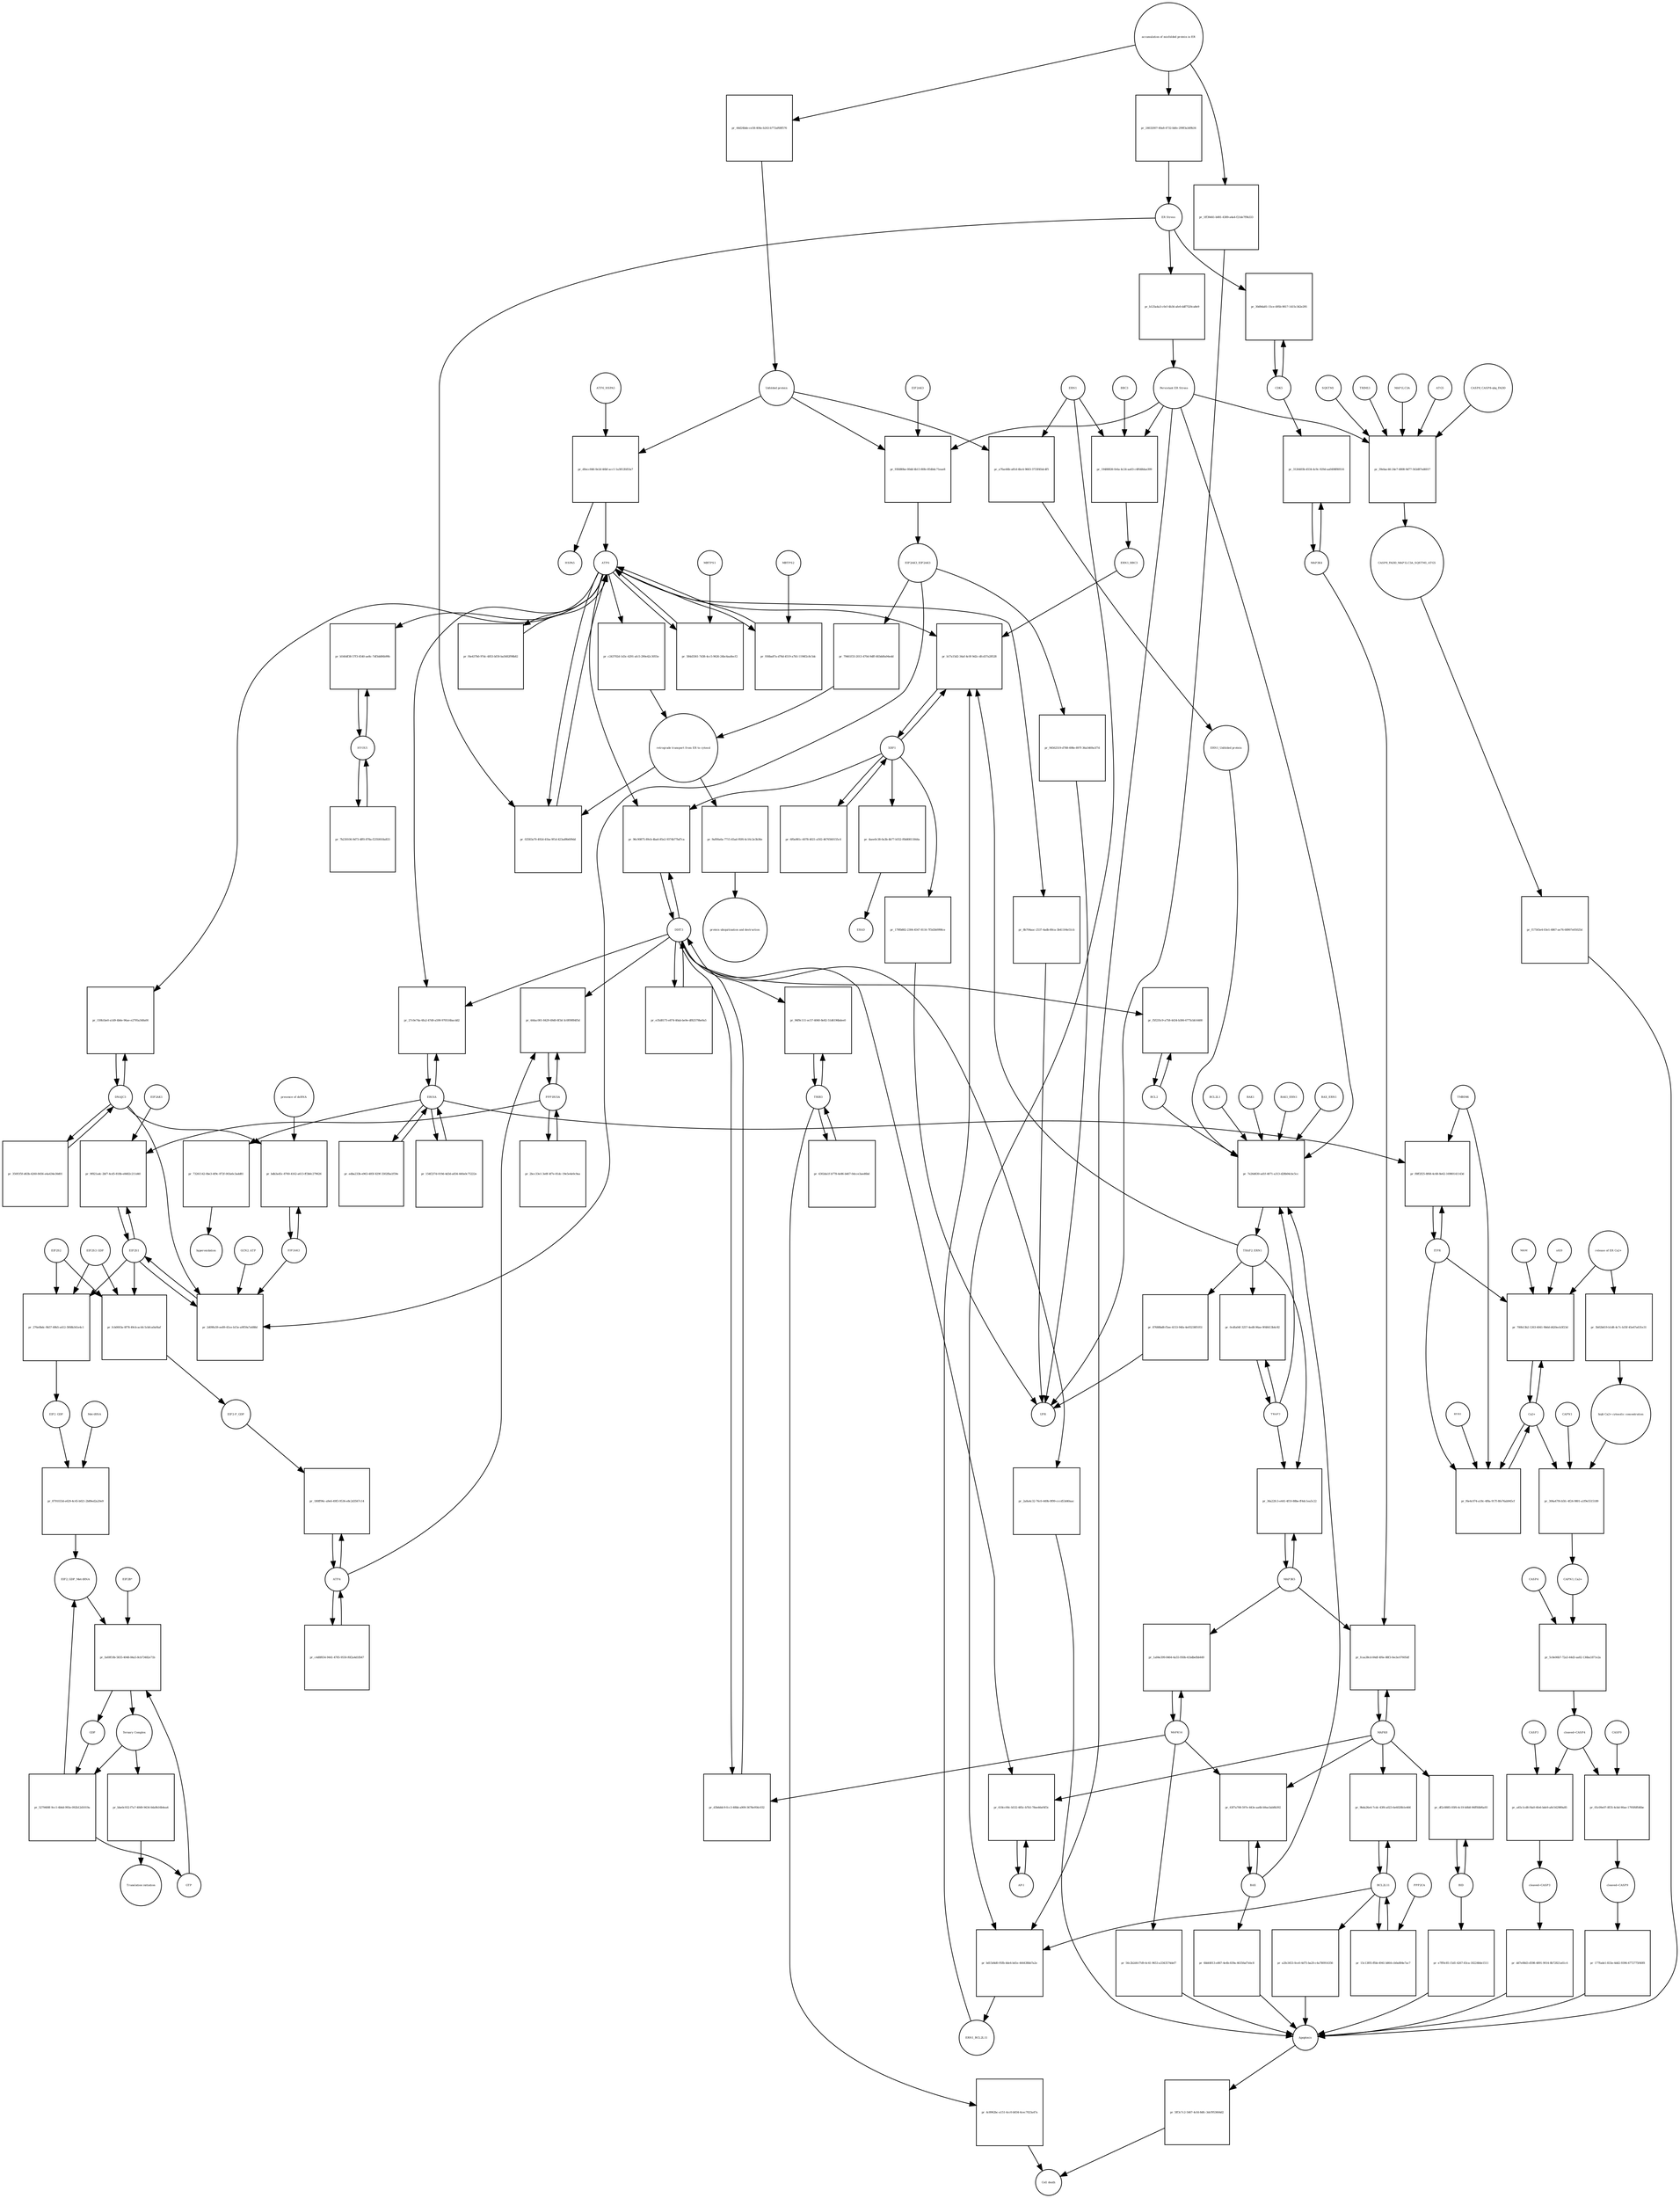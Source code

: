 strict digraph  {
ATF6_HSPA5 [annotation="", bipartite=0, cls=complex, fontsize=4, label=ATF6_HSPA5, shape=circle];
"pr_d0ecc846-0e2d-46bf-acc1-1a3812fd53a7" [annotation="", bipartite=1, cls=process, fontsize=4, label="pr_d0ecc846-0e2d-46bf-acc1-1a3812fd53a7", shape=square];
ATF6 [annotation="urn_miriam_hgnc.symbol_ATF6", bipartite=0, cls=macromolecule, fontsize=4, label=ATF6, shape=circle];
HSPA5 [annotation="urn_miriam_hgnc.symbol_HSPA5", bipartite=0, cls=macromolecule, fontsize=4, label=HSPA5, shape=circle];
"Unfolded protein" [annotation="", bipartite=0, cls=macromolecule, fontsize=4, label="Unfolded protein", shape=circle];
ERN1 [annotation="urn_miriam_hgnc.symbol_ERN1", bipartite=0, cls=macromolecule, fontsize=4, label=ERN1, shape=circle];
"pr_a7fae46b-a81d-4bc4-9663-3733f45dc4f5" [annotation="", bipartite=1, cls=process, fontsize=4, label="pr_a7fae46b-a81d-4bc4-9663-3733f45dc4f5", shape=square];
"ERN1_Unfolded protein" [annotation="", bipartite=0, cls=complex, fontsize=4, label="ERN1_Unfolded protein", shape=circle];
EIF2AK3_EIF2AK3 [annotation="", bipartite=0, cls=complex, fontsize=4, label=EIF2AK3_EIF2AK3, shape=circle];
"pr_79461f33-2013-470d-9dff-683dd0a94edd" [annotation="", bipartite=1, cls=process, fontsize=4, label="pr_79461f33-2013-470d-9dff-683dd0a94edd", shape=square];
"retrograde transport from ER to cytosol" [annotation="", bipartite=0, cls=phenotype, fontsize=4, label="retrograde transport from ER to cytosol", shape=circle];
"pr_c243702d-1d3c-4291-afc5-290e42c3055e" [annotation="", bipartite=1, cls=process, fontsize=4, label="pr_c243702d-1d3c-4291-afc5-290e42c3055e", shape=square];
"pr_9af00a6a-7715-45ad-95f6-4c16c2e3b36e" [annotation="", bipartite=1, cls=process, fontsize=4, label="pr_9af00a6a-7715-45ad-95f6-4c16c2e3b36e", shape=square];
"protein ubiquitination and destruction" [annotation="", bipartite=0, cls=phenotype, fontsize=4, label="protein ubiquitination and destruction", shape=circle];
"pr_7e26d630-ad1f-4071-a313-d28b04cbc5cc" [annotation="", bipartite=1, cls=process, fontsize=4, label="pr_7e26d630-ad1f-4071-a313-d28b04cbc5cc", shape=square];
TRAF2_ERN1 [annotation="", bipartite=0, cls=complex, fontsize=4, label=TRAF2_ERN1, shape=circle];
BAK1_ERN1 [annotation="", bipartite=0, cls=complex, fontsize=4, label=BAK1_ERN1, shape=circle];
BAX_ERN1 [annotation="", bipartite=0, cls=complex, fontsize=4, label=BAX_ERN1, shape=circle];
BCL2 [annotation="urn_miriam_hgnc.symbol_BCL2", bipartite=0, cls="nucleic acid feature", fontsize=4, label=BCL2, shape=circle];
BCL2L1 [annotation="urn_miriam_hgnc.symbol_BCL2L1", bipartite=0, cls=macromolecule, fontsize=4, label=BCL2L1, shape=circle];
"Persistant ER Stress" [annotation="", bipartite=0, cls=phenotype, fontsize=4, label="Persistant ER Stress", shape=circle];
BAX [annotation="urn_miriam_hgnc.symbol_BAX", bipartite=0, cls=macromolecule, fontsize=4, label=BAX, shape=circle];
BAK1 [annotation="urn_miriam_hgnc.symbol_BAK1", bipartite=0, cls=macromolecule, fontsize=4, label=BAK1, shape=circle];
TRAF2 [annotation="urn_miriam_hgnc.symbol_TRAF2", bipartite=0, cls=macromolecule, fontsize=4, label=TRAF2, shape=circle];
XBP1 [annotation="urn_miriam_hgnc.symbol_XBP1", bipartite=0, cls=macromolecule, fontsize=4, label=XBP1, shape=circle];
"pr_b17a15d2-34af-4c0f-9d2c-dfcd37a28528" [annotation="", bipartite=1, cls=process, fontsize=4, label="pr_b17a15d2-34af-4c0f-9d2c-dfcd37a28528", shape=square];
ERN1_BBC3 [annotation="", bipartite=0, cls=complex, fontsize=4, label=ERN1_BBC3, shape=circle];
ERN1_BCL2L11 [annotation="", bipartite=0, cls=complex, fontsize=4, label=ERN1_BCL2L11, shape=circle];
"pr_6f0a981c-6078-4021-a502-4676560155c4" [annotation="", bipartite=1, cls=process, fontsize=4, label="pr_6f0a981c-6078-4021-a502-4676560155c4", shape=square];
"pr_4aee0c38-0a3b-4b77-b552-f0b80811844a" [annotation="", bipartite=1, cls=process, fontsize=4, label="pr_4aee0c38-0a3b-4b77-b552-f0b80811844a", shape=square];
ERAD [annotation="", bipartite=0, cls=phenotype, fontsize=4, label=ERAD, shape=circle];
"pr_179fb882-2304-4547-8116-7f5d3b0998ce" [annotation="", bipartite=1, cls=process, fontsize=4, label="pr_179fb882-2304-4547-8116-7f5d3b0998ce", shape=square];
UPR [annotation="", bipartite=0, cls=phenotype, fontsize=4, label=UPR, shape=circle];
"pr_0cdfa04f-3257-4ed8-96ae-9f48413b4c82" [annotation="", bipartite=1, cls=process, fontsize=4, label="pr_0cdfa04f-3257-4ed8-96ae-9f48413b4c82", shape=square];
MAPK8 [annotation="urn_miriam_hgnc.symbol_MAPK8", bipartite=0, cls=macromolecule, fontsize=4, label=MAPK8, shape=circle];
"pr_fcaa38cd-84df-4f6e-88f3-0ecbc07605df" [annotation="", bipartite=1, cls=process, fontsize=4, label="pr_fcaa38cd-84df-4f6e-88f3-0ecbc07605df", shape=square];
MAP3K4 [annotation="urn_miriam_hgnc.symbol_MAP3K4", bipartite=0, cls=macromolecule, fontsize=4, label=MAP3K4, shape=circle];
MAP3K5 [annotation="urn_miriam_hgnc.symbol_MAP3K5", bipartite=0, cls=macromolecule, fontsize=4, label=MAP3K5, shape=circle];
MAPK14 [annotation="urn_miriam_hgnc.symbol_MAPK14", bipartite=0, cls=macromolecule, fontsize=4, label=MAPK14, shape=circle];
"pr_1a84e399-8464-4a55-950b-41bdbefbb449" [annotation="", bipartite=1, cls=process, fontsize=4, label="pr_1a84e399-8464-4a55-950b-41bdbefbb449", shape=square];
"pr_56c2b2d4-f7d9-4c41-9653-a3343574def7" [annotation="", bipartite=1, cls=process, fontsize=4, label="pr_56c2b2d4-f7d9-4c41-9653-a3343574def7", shape=square];
Apoptosis [annotation="", bipartite=0, cls=phenotype, fontsize=4, label=Apoptosis, shape=circle];
DDIT3 [annotation="urn_miriam_hgnc.symbol_DDIT3", bipartite=0, cls=macromolecule, fontsize=4, label=DDIT3, shape=circle];
"pr_d3b6ddc9-fcc3-48bb-a909-3678e956c032" [annotation="", bipartite=1, cls=process, fontsize=4, label="pr_d3b6ddc9-fcc3-48bb-a909-3678e956c032", shape=square];
"pr_2a8a4c32-76c0-449b-9f99-cccd53d40aac" [annotation="", bipartite=1, cls=process, fontsize=4, label="pr_2a8a4c32-76c0-449b-9f99-cccd53d40aac", shape=square];
"pr_f5f235c9-a758-4434-b306-6775cbfc6400" [annotation="", bipartite=1, cls=process, fontsize=4, label="pr_f5f235c9-a758-4434-b306-6775cbfc6400", shape=square];
"pr_02583a70-492d-41ba-9f1d-423ad9b609dd" [annotation="", bipartite=1, cls=process, fontsize=4, label="pr_02583a70-492d-41ba-9f1d-423ad9b609dd", shape=square];
"ER Stress" [annotation="", bipartite=0, cls=phenotype, fontsize=4, label="ER Stress", shape=circle];
"pr_584d3361-7d38-4cc5-9626-24bc6aa8ecf2" [annotation="", bipartite=1, cls=process, fontsize=4, label="pr_584d3361-7d38-4cc5-9626-24bc6aa8ecf2", shape=square];
MBTPS1 [annotation="urn_miriam_hgnc.symbol_MBTPS1", bipartite=0, cls=macromolecule, fontsize=4, label=MBTPS1, shape=circle];
"pr_936ba87a-d76d-4519-a7b5-1196f2c8c5dc" [annotation="", bipartite=1, cls=process, fontsize=4, label="pr_936ba87a-d76d-4519-a7b5-1196f2c8c5dc", shape=square];
MBTPS2 [annotation="urn_miriam_hgnc.symbol_MBTPS2", bipartite=0, cls=macromolecule, fontsize=4, label=MBTPS2, shape=circle];
"pr_f4e437b0-97dc-4853-bf30-ba5682f98b82" [annotation="", bipartite=1, cls=process, fontsize=4, label="pr_f4e437b0-97dc-4853-bf30-ba5682f98b82", shape=square];
"pr_e35d8175-e874-40ab-be9e-df82579be9a5" [annotation="", bipartite=1, cls=process, fontsize=4, label="pr_e35d8175-e874-40ab-be9e-df82579be9a5", shape=square];
"pr_96c90875-89cb-4ba6-85e2-9374b77bd7ca" [annotation="", bipartite=1, cls=process, fontsize=4, label="pr_96c90875-89cb-4ba6-85e2-9374b77bd7ca", shape=square];
EIF2S1 [annotation="urn_miriam_hgnc.symbol_EIF2S1", bipartite=0, cls=macromolecule, fontsize=4, label=EIF2S1, shape=circle];
"pr_2d09fa59-ee89-45ce-b15e-a9f59a7a688d" [annotation="", bipartite=1, cls=process, fontsize=4, label="pr_2d09fa59-ee89-45ce-b15e-a9f59a7a688d", shape=square];
GCN2_ATP [annotation="", bipartite=0, cls=complex, fontsize=4, label=GCN2_ATP, shape=circle];
EIF2AK2 [annotation="urn_miriam_hgnc.symbol_EIF2AK2", bipartite=0, cls=macromolecule, fontsize=4, label=EIF2AK2, shape=circle];
DNAJC3 [annotation="urn_miriam_hgnc.symbol_DNAJC3", bipartite=0, cls=macromolecule, fontsize=4, label=DNAJC3, shape=circle];
EIF2S2 [annotation="urn_miriam_hgnc.symbol_EIF2S2", bipartite=0, cls=macromolecule, fontsize=4, label=EIF2S2, shape=circle];
"pr_276e0bdc-9b57-49b5-a412-5f68b341e4c1" [annotation="", bipartite=1, cls=process, fontsize=4, label="pr_276e0bdc-9b57-49b5-a412-5f68b341e4c1", shape=square];
EIF2S3_GDP [annotation="", bipartite=0, cls=complex, fontsize=4, label=EIF2S3_GDP, shape=circle];
EIF2_GDP [annotation="", bipartite=0, cls=complex, fontsize=4, label=EIF2_GDP, shape=circle];
"EIF2_GDP_Met-tRNA" [annotation="", bipartite=0, cls=complex, fontsize=4, label="EIF2_GDP_Met-tRNA", shape=circle];
"pr_fa69f10b-5835-4048-84a5-8cb73482e71b" [annotation="", bipartite=1, cls=process, fontsize=4, label="pr_fa69f10b-5835-4048-84a5-8cb73482e71b", shape=square];
"Ternary Complex" [annotation="", bipartite=0, cls=complex, fontsize=4, label="Ternary Complex", shape=circle];
"EIF2B*" [annotation="", bipartite=0, cls=complex, fontsize=4, label="EIF2B*", shape=circle];
GTP [annotation="urn_miriam_obo.chebi_CHEBI%3A57600", bipartite=0, cls="simple chemical", fontsize=4, label=GTP, shape=circle];
GDP [annotation="urn_miriam_obo.chebi_CHEBI%3A65180", bipartite=0, cls="simple chemical", fontsize=4, label=GDP, shape=circle];
"pr_5279408f-9cc1-4b6d-993e-092b12d1019a" [annotation="", bipartite=1, cls=process, fontsize=4, label="pr_5279408f-9cc1-4b6d-993e-092b12d1019a", shape=square];
ATF4 [annotation="urn_miriam_hgnc.symbol_ATF4", bipartite=0, cls=macromolecule, fontsize=4, label=ATF4, shape=circle];
"pr_180ff96c-a9e6-49f3-9536-e8c2d3567c14" [annotation="", bipartite=1, cls=process, fontsize=4, label="pr_180ff96c-a9e6-49f3-9536-e8c2d3567c14", shape=square];
"EIF2-P_GDP" [annotation="", bipartite=0, cls=complex, fontsize=4, label="EIF2-P_GDP", shape=circle];
"pr_c4d8f654-9441-4785-9550-f6f2a4d1fb47" [annotation="", bipartite=1, cls=process, fontsize=4, label="pr_c4d8f654-9441-4785-9550-f6f2a4d1fb47", shape=square];
PPP1R15A [annotation="urn_miriam_hgnc.symbol_PPP1R15A", bipartite=0, cls=macromolecule, fontsize=4, label=PPP1R15A, shape=circle];
"pr_444ac001-8429-49d0-8f3d-3c0f09f84f5d" [annotation="", bipartite=1, cls=process, fontsize=4, label="pr_444ac001-8429-49d0-8f3d-3c0f09f84f5d", shape=square];
"pr_2bcc33e1-3e8f-4f7e-81dc-19e5e4e0c9aa" [annotation="", bipartite=1, cls=process, fontsize=4, label="pr_2bcc33e1-3e8f-4f7e-81dc-19e5e4e0c9aa", shape=square];
"pr_bbe0c932-f7a7-4849-9434-0da9b16b4ea4" [annotation="", bipartite=1, cls=process, fontsize=4, label="pr_bbe0c932-f7a7-4849-9434-0da9b16b4ea4", shape=square];
"Translation initiation" [annotation="", bipartite=0, cls=phenotype, fontsize=4, label="Translation initiation", shape=circle];
"pr_36a22fc3-e441-4f10-88be-ff4dc1ea5c22" [annotation="", bipartite=1, cls=process, fontsize=4, label="pr_36a22fc3-e441-4f10-88be-ff4dc1ea5c22", shape=square];
ERO1A [annotation="urn_miriam_hgnc.symbol_ERO1A", bipartite=0, cls=macromolecule, fontsize=4, label=ERO1A, shape=circle];
"pr_27c0e74a-6fa2-47d0-a590-970516bacdd2" [annotation="", bipartite=1, cls=process, fontsize=4, label="pr_27c0e74a-6fa2-47d0-a590-970516bacdd2", shape=square];
"pr_154f237d-019d-4d3d-a834-440a0c75222e" [annotation="", bipartite=1, cls=process, fontsize=4, label="pr_154f237d-019d-4d3d-a834-440a0c75222e", shape=square];
"pr_9f821adc-2bf7-4cd5-818b-e8482c211d40" [annotation="", bipartite=1, cls=process, fontsize=4, label="pr_9f821adc-2bf7-4cd5-818b-e8482c211d40", shape=square];
EIF2AK1 [annotation="urn_miriam_hgnc.symbol_EIF2AK1", bipartite=0, cls=macromolecule, fontsize=4, label=EIF2AK1, shape=circle];
"pr_63f7a708-597e-443e-aa6b-b9ae3ab8b392" [annotation="", bipartite=1, cls=process, fontsize=4, label="pr_63f7a708-597e-443e-aa6b-b9ae3ab8b392", shape=square];
"pr_6bbfd013-e867-4e4b-839a-46356af7ebc8" [annotation="", bipartite=1, cls=process, fontsize=4, label="pr_6bbfd013-e867-4e4b-839a-46356af7ebc8", shape=square];
"Ca2+" [annotation="urn_miriam_obo.chebi_CHEBI%3A29108", bipartite=0, cls="simple chemical", fontsize=4, label="Ca2+", shape=circle];
"pr_700b13b2-1263-4041-9b6d-d420ecb3f23d" [annotation="", bipartite=1, cls=process, fontsize=4, label="pr_700b13b2-1263-4041-9b6d-d420ecb3f23d", shape=square];
"release of ER Ca2+" [annotation="", bipartite=0, cls=phenotype, fontsize=4, label="release of ER Ca2+", shape=circle];
ITPR [annotation="urn_miriam_hgnc.symbol_ITPR1|urn_miriam_hgnc.symbol_ITPR2|urn_miriam_hgnc.symbol_ITPR3", bipartite=0, cls=macromolecule, fontsize=4, label=ITPR, shape=circle];
MAM [annotation="", bipartite=0, cls=phenotype, fontsize=4, label=MAM, shape=circle];
s619 [annotation="", bipartite=0, cls=complex, fontsize=4, label=s619, shape=circle];
"pr_3126403b-4534-4c9c-929d-aa0498f80516" [annotation="", bipartite=1, cls=process, fontsize=4, label="pr_3126403b-4534-4c9c-929d-aa0498f80516", shape=square];
CDK5 [annotation="urn_miriam_hgnc.symbol_CDK5", bipartite=0, cls=macromolecule, fontsize=4, label=CDK5, shape=circle];
"pr_30d9da81-15ce-495b-9817-1415c342e295" [annotation="", bipartite=1, cls="uncertain process", fontsize=4, label="pr_30d9da81-15ce-495b-9817-1415c342e295", shape=square];
"pr_5ff3c7c2-5467-4cfd-8dfc-3dcf953664d2" [annotation="", bipartite=1, cls=process, fontsize=4, label="pr_5ff3c7c2-5467-4cfd-8dfc-3dcf953664d2", shape=square];
"Cell death" [annotation="", bipartite=0, cls=phenotype, fontsize=4, label="Cell death", shape=circle];
"pr_f6e4c074-a18c-4f8a-917f-8fe76ab945cf" [annotation="", bipartite=1, cls=process, fontsize=4, label="pr_f6e4c074-a18c-4f8a-917f-8fe76ab945cf", shape=square];
TMBIM6 [annotation="urn_miriam_hgnc.symbol_TMBIM6", bipartite=0, cls=macromolecule, fontsize=4, label=TMBIM6, shape=circle];
RYR1 [annotation="urn_miriam_hgnc.symbol_RYR1", bipartite=0, cls=macromolecule, fontsize=4, label=RYR1, shape=circle];
EIF2AK3 [annotation="urn_miriam_hgnc.symbol_EIF2AK3", bipartite=0, cls=macromolecule, fontsize=4, label=EIF2AK3, shape=circle];
"pr_93fd80be-00dd-4b13-80fe-854b4c71eae8" [annotation="", bipartite=1, cls=process, fontsize=4, label="pr_93fd80be-00dd-4b13-80fe-854b4c71eae8", shape=square];
"pr_73261142-0be3-4f9c-872f-003a6c3add81" [annotation="", bipartite=1, cls=process, fontsize=4, label="pr_73261142-0be3-4f9c-872f-003a6c3add81", shape=square];
hyperoxidation [annotation="", bipartite=0, cls=phenotype, fontsize=4, label=hyperoxidation, shape=circle];
"pr_edba233b-e963-485f-829f-3302fba1f59e" [annotation="", bipartite=1, cls=process, fontsize=4, label="pr_edba233b-e963-485f-829f-3302fba1f59e", shape=square];
"pr_b125a4a3-c0cf-4b34-afe0-ddf7520ca8e9" [annotation="", bipartite=1, cls=process, fontsize=4, label="pr_b125a4a3-c0cf-4b34-afe0-ddf7520ca8e9", shape=square];
"CASP8_CASP8-ubq_FADD" [annotation="", bipartite=0, cls=complex, fontsize=4, label="CASP8_CASP8-ubq_FADD", shape=circle];
"pr_39ebac46-24e7-4808-9d77-562d87ed6017" [annotation="", bipartite=1, cls=process, fontsize=4, label="pr_39ebac46-24e7-4808-9d77-562d87ed6017", shape=square];
"SQSTM1 " [annotation="urn_miriam_hgnc.symbol_SQSTM1", bipartite=0, cls=macromolecule, fontsize=4, label="SQSTM1 ", shape=circle];
CASP8_FADD_MAP1LC3A_SQSTM1_ATG5 [annotation="", bipartite=0, cls=complex, fontsize=4, label=CASP8_FADD_MAP1LC3A_SQSTM1_ATG5, shape=circle];
TRIM13 [annotation="urn_miriam_hgnc.symbol_TRIM13", bipartite=0, cls=macromolecule, fontsize=4, label=TRIM13, shape=circle];
MAP1LC3A [annotation="urn_miriam_hgnc.symbol_MAP1LC3A", bipartite=0, cls=macromolecule, fontsize=4, label=MAP1LC3A, shape=circle];
ATG5 [annotation="urn_miriam_hgnc.symbol_ATG5", bipartite=0, cls=macromolecule, fontsize=4, label=ATG5, shape=circle];
"pr_f17565e4-03e1-4867-ae76-68907e05025d" [annotation="", bipartite=1, cls=process, fontsize=4, label="pr_f17565e4-03e1-4867-ae76-68907e05025d", shape=square];
"AP-1" [annotation="urn_miriam_hgnc.symbol_FOS|urn_miriam_hgnc.symbol_FOSB|urn_miriam_hgnc.symbol_FOSL1|urn_miriam_hgnc.symbol_FOSL2|urn_miriam_hgnc.symbol_JUN|urn_miriam_hgnc.symbol_JUNB|urn_miriam_hgnc.symbol_JUND", bipartite=0, cls=macromolecule, fontsize=4, label="AP-1", shape=circle];
"pr_618cc00c-b532-485c-b7b5-78ee46ef4f3c" [annotation="", bipartite=1, cls=process, fontsize=4, label="pr_618cc00c-b532-485c-b7b5-78ee46ef4f3c", shape=square];
"pr_bdb3a45c-8760-4162-a613-ff3b0c279626" [annotation="", bipartite=1, cls=process, fontsize=4, label="pr_bdb3a45c-8760-4162-a613-ff3b0c279626", shape=square];
"presence of dsRNA" [annotation="", bipartite=0, cls=phenotype, fontsize=4, label="presence of dsRNA", shape=circle];
"Met-tRNA" [annotation="urn_miriam_hgnc_HGNC%3A34779", bipartite=0, cls="nucleic acid feature", fontsize=4, label="Met-tRNA", shape=circle];
"pr_8791033d-e629-4c45-b021-2b89ed2a20e9" [annotation="", bipartite=1, cls=process, fontsize=4, label="pr_8791033d-e629-4c45-b021-2b89ed2a20e9", shape=square];
"pr_fcb0003a-0f78-49cb-ac44-5cbfca0af4af" [annotation="", bipartite=1, cls=process, fontsize=4, label="pr_fcb0003a-0f78-49cb-ac44-5cbfca0af4af", shape=square];
"accumulation of misfolded protein in ER" [annotation="", bipartite=0, cls=phenotype, fontsize=4, label="accumulation of misfolded protein in ER", shape=circle];
"pr_44d24bde-ce58-404e-b243-b772af68f576" [annotation="", bipartite=1, cls=process, fontsize=4, label="pr_44d24bde-ce58-404e-b243-b772af68f576", shape=square];
"pr_24632007-40a8-4732-bbfe-299f3a3d9b34" [annotation="", bipartite=1, cls=process, fontsize=4, label="pr_24632007-40a8-4732-bbfe-299f3a3d9b34", shape=square];
"pr_1ff39d41-b081-4389-a4a4-f21de7f9b333" [annotation="", bipartite=1, cls=process, fontsize=4, label="pr_1ff39d41-b081-4389-a4a4-f21de7f9b333", shape=square];
"pr_94562519-d788-498e-897f-36a5469a1f7d" [annotation="", bipartite=1, cls=process, fontsize=4, label="pr_94562519-d788-498e-897f-36a5469a1f7d", shape=square];
"pr_87688bd8-f5ee-4153-94fa-4e05238f1051" [annotation="", bipartite=1, cls=process, fontsize=4, label="pr_87688bd8-f5ee-4153-94fa-4e05238f1051", shape=square];
"pr_8b704aac-2537-4adb-80ca-3b41104e51cb" [annotation="", bipartite=1, cls=process, fontsize=4, label="pr_8b704aac-2537-4adb-80ca-3b41104e51cb", shape=square];
BCL2L11 [annotation="urn_miriam_hgnc.symbol_BCL2L11", bipartite=0, cls=macromolecule, fontsize=4, label=BCL2L11, shape=circle];
"pr_9bda26e4-7cdc-43f6-a023-6e6028b1e466" [annotation="", bipartite=1, cls=process, fontsize=4, label="pr_9bda26e4-7cdc-43f6-a023-6e6028b1e466", shape=square];
BID [annotation="urn_miriam_hgnc.symbol_BID", bipartite=0, cls=macromolecule, fontsize=4, label=BID, shape=circle];
"pr_df2c8885-05f6-4c19-b0b8-96fffdbf6a93" [annotation="", bipartite=1, cls=process, fontsize=4, label="pr_df2c8885-05f6-4c19-b0b8-96fffdbf6a93", shape=square];
"pr_a2fe3453-0ce0-4d75-ba20-c4a780914356" [annotation="", bipartite=1, cls=process, fontsize=4, label="pr_a2fe3453-0ce0-4d75-ba20-c4a780914356", shape=square];
"pr_e7ff0c85-15d1-4267-83ca-182248de1511" [annotation="", bipartite=1, cls=process, fontsize=4, label="pr_e7ff0c85-15d1-4267-83ca-182248de1511", shape=square];
"pr_bd15d4d0-95fb-4de4-bd1e-444438bb7a2e" [annotation="", bipartite=1, cls=process, fontsize=4, label="pr_bd15d4d0-95fb-4de4-bd1e-444438bb7a2e", shape=square];
"pr_19488826-fe6a-4c24-aa63-c4f648dae399" [annotation="", bipartite=1, cls=process, fontsize=4, label="pr_19488826-fe6a-4c24-aa63-c4f648dae399", shape=square];
BBC3 [annotation="urn_miriam_hgnc.symbol_BBC3", bipartite=0, cls=macromolecule, fontsize=4, label=BBC3, shape=circle];
"pr_15c13f05-ffbb-4941-b864-cb0a884e7ac7" [annotation="", bipartite=1, cls=process, fontsize=4, label="pr_15c13f05-ffbb-4941-b864-cb0a884e7ac7", shape=square];
PPP2CA [annotation="urn_miriam_hgnc.symbol_PPP2CA", bipartite=0, cls=macromolecule, fontsize=4, label=PPP2CA, shape=circle];
TRIB3 [annotation="urn_miriam_hgnc.symbol_TRIB3", bipartite=0, cls=macromolecule, fontsize=4, label=TRIB3, shape=circle];
"pr_96f9c111-ec57-4060-8e82-51d6196bdee0" [annotation="", bipartite=1, cls=process, fontsize=4, label="pr_96f9c111-ec57-4060-8e82-51d6196bdee0", shape=square];
"pr_4302da1f-b778-4e86-b467-0dcce3aed6bd" [annotation="", bipartite=1, cls=process, fontsize=4, label="pr_4302da1f-b778-4e86-b467-0dcce3aed6bd", shape=square];
"pr_4c8962bc-a151-4cc0-b834-4cec7023a47a" [annotation="", bipartite=1, cls=process, fontsize=4, label="pr_4c8962bc-a151-4cc0-b834-4cec7023a47a", shape=square];
"pr_5b02b619-b1d8-4c7c-b35f-45e67a631e31" [annotation="", bipartite=1, cls=process, fontsize=4, label="pr_5b02b619-b1d8-4c7c-b35f-45e67a631e31", shape=square];
"high Ca2+ cytosolic concentration" [annotation="", bipartite=0, cls=phenotype, fontsize=4, label="high Ca2+ cytosolic concentration", shape=circle];
"pr_159b1be0-a1d9-4b6e-96ae-e2795a348a00" [annotation="", bipartite=1, cls=process, fontsize=4, label="pr_159b1be0-a1d9-4b6e-96ae-e2795a348a00", shape=square];
"pr_350f1f5f-d63b-4260-8456-e4a434e30d01" [annotation="", bipartite=1, cls=process, fontsize=4, label="pr_350f1f5f-d63b-4260-8456-e4a434e30d01", shape=square];
"pr_f8ff2f25-8f68-4c68-8e62-16980141143d" [annotation="", bipartite=1, cls=process, fontsize=4, label="pr_f8ff2f25-8f68-4c68-8e62-16980141143d", shape=square];
CASP4 [annotation="urn_miriam_hgnc.symbol_CASP4", bipartite=0, cls=macromolecule, fontsize=4, label=CASP4, shape=circle];
"pr_5c8e06b7-72a5-44d3-aa82-136ba1871e2a" [annotation="", bipartite=1, cls=process, fontsize=4, label="pr_5c8e06b7-72a5-44d3-aa82-136ba1871e2a", shape=square];
"cleaved~CASP4" [annotation="urn_miriam_hgnc.symbol_CASP4", bipartite=0, cls=macromolecule, fontsize=4, label="cleaved~CASP4", shape=circle];
"CAPN1_Ca2+" [annotation="", bipartite=0, cls=complex, fontsize=4, label="CAPN1_Ca2+", shape=circle];
CASP3 [annotation="urn_miriam_hgnc.symbol_CASP3", bipartite=0, cls=macromolecule, fontsize=4, label=CASP3, shape=circle];
"pr_a45c1cd8-f4a0-4fe6-bde9-a8c542989a85" [annotation="", bipartite=1, cls=process, fontsize=4, label="pr_a45c1cd8-f4a0-4fe6-bde9-a8c542989a85", shape=square];
"cleaved~CASP3" [annotation="urn_miriam_hgnc.symbol_CASP3", bipartite=0, cls=macromolecule, fontsize=4, label="cleaved~CASP3", shape=circle];
CASP9 [annotation="urn_miriam_hgnc.symbol_CSAP9", bipartite=0, cls=macromolecule, fontsize=4, label=CASP9, shape=circle];
"pr_05c09e07-8f35-4cbd-90ae-1795f6ffd6be" [annotation="", bipartite=1, cls=process, fontsize=4, label="pr_05c09e07-8f35-4cbd-90ae-1795f6ffd6be", shape=square];
"cleaved~CASP9" [annotation="urn_miriam_hgnc.symbol_CASP9", bipartite=0, cls=macromolecule, fontsize=4, label="cleaved~CASP9", shape=circle];
CAPN1 [annotation="urn_miriam_hgnc.symbol_CAPN1", bipartite=0, cls=macromolecule, fontsize=4, label=CAPN1, shape=circle];
"pr_306a47f4-b5fc-4f24-9801-a1f9e5515189" [annotation="", bipartite=1, cls=process, fontsize=4, label="pr_306a47f4-b5fc-4f24-9801-a1f9e5515189", shape=square];
"pr_dd7e08d3-d598-4891-9014-8b72821a61c4" [annotation="", bipartite=1, cls=process, fontsize=4, label="pr_dd7e08d3-d598-4891-9014-8b72821a61c4", shape=square];
"pr_177fade1-833e-4dd2-9396-4772775f40f8" [annotation="", bipartite=1, cls=process, fontsize=4, label="pr_177fade1-833e-4dd2-9396-4772775f40f8", shape=square];
HYOU1 [annotation="urn_miriam_hgnc.symbol_HYOU1", bipartite=0, cls=macromolecule, fontsize=4, label=HYOU1, shape=circle];
"pr_b540df38-57f3-4540-ae8c-7df3dd06b99b" [annotation="", bipartite=1, cls=process, fontsize=4, label="pr_b540df38-57f3-4540-ae8c-7df3dd06b99b", shape=square];
"pr_7b230106-9d73-4ff0-878a-f2350018a833" [annotation="", bipartite=1, cls=process, fontsize=4, label="pr_7b230106-9d73-4ff0-878a-f2350018a833", shape=square];
ATF6_HSPA5 -> "pr_d0ecc846-0e2d-46bf-acc1-1a3812fd53a7"  [annotation="", interaction_type=consumption];
"pr_d0ecc846-0e2d-46bf-acc1-1a3812fd53a7" -> ATF6  [annotation="", interaction_type=production];
"pr_d0ecc846-0e2d-46bf-acc1-1a3812fd53a7" -> HSPA5  [annotation="", interaction_type=production];
ATF6 -> "pr_c243702d-1d3c-4291-afc5-290e42c3055e"  [annotation="", interaction_type=consumption];
ATF6 -> "pr_b17a15d2-34af-4c0f-9d2c-dfcd37a28528"  [annotation="urn_miriam_pubmed_26587781|urn_miriam_pubmed_23430059", interaction_type=catalysis];
ATF6 -> "pr_02583a70-492d-41ba-9f1d-423ad9b609dd"  [annotation="", interaction_type=consumption];
ATF6 -> "pr_584d3361-7d38-4cc5-9626-24bc6aa8ecf2"  [annotation="", interaction_type=consumption];
ATF6 -> "pr_936ba87a-d76d-4519-a7b5-1196f2c8c5dc"  [annotation="", interaction_type=consumption];
ATF6 -> "pr_f4e437b0-97dc-4853-bf30-ba5682f98b82"  [annotation="", interaction_type=consumption];
ATF6 -> "pr_96c90875-89cb-4ba6-85e2-9374b77bd7ca"  [annotation="urn_miriam_pubmed_26587781|urn_miriam_pubmed_17991856|urn_miriam_pubmed_28843399", interaction_type=catalysis];
ATF6 -> "pr_27c0e74a-6fa2-47d0-a590-970516bacdd2"  [annotation="urn_miriam_pubmed_23850759|urn_miriam_pubmed_25387528", interaction_type=catalysis];
ATF6 -> "pr_8b704aac-2537-4adb-80ca-3b41104e51cb"  [annotation="", interaction_type=consumption];
ATF6 -> "pr_159b1be0-a1d9-4b6e-96ae-e2795a348a00"  [annotation="urn_miriam_pubmed_12601012|urn_miriam_pubmed_18360008", interaction_type=catalysis];
ATF6 -> "pr_b540df38-57f3-4540-ae8c-7df3dd06b99b"  [annotation=urn_miriam_pubmed_18360008, interaction_type=catalysis];
"Unfolded protein" -> "pr_d0ecc846-0e2d-46bf-acc1-1a3812fd53a7"  [annotation="urn_miriam_pubmed_19509052|urn_miriam_pubmed_12847084|urn_miriam_pubmed_23850759", interaction_type=catalysis];
"Unfolded protein" -> "pr_a7fae46b-a81d-4bc4-9663-3733f45dc4f5"  [annotation="", interaction_type=consumption];
"Unfolded protein" -> "pr_93fd80be-00dd-4b13-80fe-854b4c71eae8"  [annotation=urn_miriam_pubmed_17991856, interaction_type=catalysis];
ERN1 -> "pr_a7fae46b-a81d-4bc4-9663-3733f45dc4f5"  [annotation="", interaction_type=consumption];
ERN1 -> "pr_bd15d4d0-95fb-4de4-bd1e-444438bb7a2e"  [annotation="", interaction_type=consumption];
ERN1 -> "pr_19488826-fe6a-4c24-aa63-c4f648dae399"  [annotation="", interaction_type=consumption];
"pr_a7fae46b-a81d-4bc4-9663-3733f45dc4f5" -> "ERN1_Unfolded protein"  [annotation="", interaction_type=production];
"ERN1_Unfolded protein" -> "pr_7e26d630-ad1f-4071-a313-d28b04cbc5cc"  [annotation="", interaction_type=consumption];
EIF2AK3_EIF2AK3 -> "pr_79461f33-2013-470d-9dff-683dd0a94edd"  [annotation="", interaction_type=consumption];
EIF2AK3_EIF2AK3 -> "pr_2d09fa59-ee89-45ce-b15e-a9f59a7a688d"  [annotation="urn_miriam_pubmed_12667446|urn_miriam_pubmed_16246152|urn_miriam_pubmed_12601012|urn_miriam_pubmed_23850759|urn_miriam_pubmed_18360008|urn_miriam_pubmed_26587781", interaction_type=catalysis];
EIF2AK3_EIF2AK3 -> "pr_94562519-d788-498e-897f-36a5469a1f7d"  [annotation="", interaction_type=consumption];
"pr_79461f33-2013-470d-9dff-683dd0a94edd" -> "retrograde transport from ER to cytosol"  [annotation="", interaction_type=production];
"retrograde transport from ER to cytosol" -> "pr_9af00a6a-7715-45ad-95f6-4c16c2e3b36e"  [annotation="", interaction_type=consumption];
"retrograde transport from ER to cytosol" -> "pr_02583a70-492d-41ba-9f1d-423ad9b609dd"  [annotation="urn_miriam_pubmed_18360008|urn_miriam_pubmed_17991856|urn_miriam_pubmed_26587781|urn_miriam_pubmed_12847084", interaction_type=inhibition];
"pr_c243702d-1d3c-4291-afc5-290e42c3055e" -> "retrograde transport from ER to cytosol"  [annotation="", interaction_type=production];
"pr_9af00a6a-7715-45ad-95f6-4c16c2e3b36e" -> "protein ubiquitination and destruction"  [annotation="", interaction_type=production];
"pr_7e26d630-ad1f-4071-a313-d28b04cbc5cc" -> TRAF2_ERN1  [annotation="", interaction_type=production];
TRAF2_ERN1 -> "pr_b17a15d2-34af-4c0f-9d2c-dfcd37a28528"  [annotation="urn_miriam_pubmed_26587781|urn_miriam_pubmed_23430059", interaction_type=catalysis];
TRAF2_ERN1 -> "pr_0cdfa04f-3257-4ed8-96ae-9f48413b4c82"  [annotation=urn_miriam_pubmed_23850759, interaction_type=catalysis];
TRAF2_ERN1 -> "pr_36a22fc3-e441-4f10-88be-ff4dc1ea5c22"  [annotation=urn_miriam_pubmed_23850759, interaction_type=catalysis];
TRAF2_ERN1 -> "pr_87688bd8-f5ee-4153-94fa-4e05238f1051"  [annotation="", interaction_type=consumption];
BAK1_ERN1 -> "pr_7e26d630-ad1f-4071-a313-d28b04cbc5cc"  [annotation="urn_miriam_pubmed_23850759|urn_miriam_pubmed_23430059|urn_miriam_pubmed_26587781", interaction_type=catalysis];
BAX_ERN1 -> "pr_7e26d630-ad1f-4071-a313-d28b04cbc5cc"  [annotation="urn_miriam_pubmed_23850759|urn_miriam_pubmed_23430059|urn_miriam_pubmed_26587781", interaction_type=catalysis];
BCL2 -> "pr_7e26d630-ad1f-4071-a313-d28b04cbc5cc"  [annotation="urn_miriam_pubmed_23850759|urn_miriam_pubmed_23430059|urn_miriam_pubmed_26587781", interaction_type=inhibition];
BCL2 -> "pr_f5f235c9-a758-4434-b306-6775cbfc6400"  [annotation="", interaction_type=consumption];
BCL2L1 -> "pr_7e26d630-ad1f-4071-a313-d28b04cbc5cc"  [annotation="urn_miriam_pubmed_23850759|urn_miriam_pubmed_23430059|urn_miriam_pubmed_26587781", interaction_type=inhibition];
"Persistant ER Stress" -> "pr_7e26d630-ad1f-4071-a313-d28b04cbc5cc"  [annotation="urn_miriam_pubmed_23850759|urn_miriam_pubmed_23430059|urn_miriam_pubmed_26587781", interaction_type=inhibition];
"Persistant ER Stress" -> "pr_93fd80be-00dd-4b13-80fe-854b4c71eae8"  [annotation=urn_miriam_pubmed_17991856, interaction_type=catalysis];
"Persistant ER Stress" -> "pr_39ebac46-24e7-4808-9d77-562d87ed6017"  [annotation=urn_miriam_pubmed_17991856, interaction_type=catalysis];
"Persistant ER Stress" -> "pr_bd15d4d0-95fb-4de4-bd1e-444438bb7a2e"  [annotation="urn_miriam_pubmed_23850759|urn_miriam_pubmed_23430059|urn_miriam_pubmed_26587781", interaction_type=inhibition];
"Persistant ER Stress" -> "pr_19488826-fe6a-4c24-aa63-c4f648dae399"  [annotation="urn_miriam_pubmed_23430059|urn_miriam_pubmed_17991856", interaction_type=inhibition];
BAX -> "pr_7e26d630-ad1f-4071-a313-d28b04cbc5cc"  [annotation="urn_miriam_pubmed_23850759|urn_miriam_pubmed_23430059|urn_miriam_pubmed_26587781", interaction_type=catalysis];
BAX -> "pr_63f7a708-597e-443e-aa6b-b9ae3ab8b392"  [annotation="", interaction_type=consumption];
BAX -> "pr_6bbfd013-e867-4e4b-839a-46356af7ebc8"  [annotation="", interaction_type=consumption];
BAK1 -> "pr_7e26d630-ad1f-4071-a313-d28b04cbc5cc"  [annotation="urn_miriam_pubmed_23850759|urn_miriam_pubmed_23430059|urn_miriam_pubmed_26587781", interaction_type=catalysis];
TRAF2 -> "pr_7e26d630-ad1f-4071-a313-d28b04cbc5cc"  [annotation="", interaction_type=consumption];
TRAF2 -> "pr_0cdfa04f-3257-4ed8-96ae-9f48413b4c82"  [annotation="", interaction_type=consumption];
TRAF2 -> "pr_36a22fc3-e441-4f10-88be-ff4dc1ea5c22"  [annotation=urn_miriam_pubmed_23850759, interaction_type=catalysis];
XBP1 -> "pr_b17a15d2-34af-4c0f-9d2c-dfcd37a28528"  [annotation="", interaction_type=consumption];
XBP1 -> "pr_6f0a981c-6078-4021-a502-4676560155c4"  [annotation="", interaction_type=consumption];
XBP1 -> "pr_4aee0c38-0a3b-4b77-b552-f0b80811844a"  [annotation="", interaction_type=consumption];
XBP1 -> "pr_179fb882-2304-4547-8116-7f5d3b0998ce"  [annotation="", interaction_type=consumption];
XBP1 -> "pr_96c90875-89cb-4ba6-85e2-9374b77bd7ca"  [annotation="urn_miriam_pubmed_26587781|urn_miriam_pubmed_17991856|urn_miriam_pubmed_28843399", interaction_type=catalysis];
"pr_b17a15d2-34af-4c0f-9d2c-dfcd37a28528" -> XBP1  [annotation="", interaction_type=production];
ERN1_BBC3 -> "pr_b17a15d2-34af-4c0f-9d2c-dfcd37a28528"  [annotation="urn_miriam_pubmed_26587781|urn_miriam_pubmed_23430059", interaction_type=catalysis];
ERN1_BCL2L11 -> "pr_b17a15d2-34af-4c0f-9d2c-dfcd37a28528"  [annotation="urn_miriam_pubmed_26587781|urn_miriam_pubmed_23430059", interaction_type=catalysis];
"pr_6f0a981c-6078-4021-a502-4676560155c4" -> XBP1  [annotation="", interaction_type=production];
"pr_4aee0c38-0a3b-4b77-b552-f0b80811844a" -> ERAD  [annotation="", interaction_type=production];
"pr_179fb882-2304-4547-8116-7f5d3b0998ce" -> UPR  [annotation="", interaction_type=production];
"pr_0cdfa04f-3257-4ed8-96ae-9f48413b4c82" -> TRAF2  [annotation="", interaction_type=production];
MAPK8 -> "pr_fcaa38cd-84df-4f6e-88f3-0ecbc07605df"  [annotation="", interaction_type=consumption];
MAPK8 -> "pr_63f7a708-597e-443e-aa6b-b9ae3ab8b392"  [annotation="urn_miriam_pubmed_18191217|urn_miriam_pubmed_23430059", interaction_type=catalysis];
MAPK8 -> "pr_618cc00c-b532-485c-b7b5-78ee46ef4f3c"  [annotation="urn_miriam_pubmed_26618107|urn_miriam_pubmed_26587781|urn_miriam_pubmed_23850759", interaction_type=catalysis];
MAPK8 -> "pr_9bda26e4-7cdc-43f6-a023-6e6028b1e466"  [annotation="urn_miriam_pubmed_26018731|urn_miriam_pubmed_23850759", interaction_type=catalysis];
MAPK8 -> "pr_df2c8885-05f6-4c19-b0b8-96fffdbf6a93"  [annotation="urn_miriam_pubmed_23430059|urn_miriam_pubmed_11583631", interaction_type=catalysis];
"pr_fcaa38cd-84df-4f6e-88f3-0ecbc07605df" -> MAPK8  [annotation="", interaction_type=production];
MAP3K4 -> "pr_fcaa38cd-84df-4f6e-88f3-0ecbc07605df"  [annotation="urn_miriam_pubmed_18191217|urn_miriam_pubmed_23850759|urn_miriam_pubmed_26587781", interaction_type=catalysis];
MAP3K4 -> "pr_3126403b-4534-4c9c-929d-aa0498f80516"  [annotation="", interaction_type=consumption];
MAP3K5 -> "pr_fcaa38cd-84df-4f6e-88f3-0ecbc07605df"  [annotation="urn_miriam_pubmed_18191217|urn_miriam_pubmed_23850759|urn_miriam_pubmed_26587781", interaction_type=catalysis];
MAP3K5 -> "pr_1a84e399-8464-4a55-950b-41bdbefbb449"  [annotation="urn_miriam_pubmed_23850759|urn_miriam_pubmed_12215209", interaction_type=catalysis];
MAP3K5 -> "pr_36a22fc3-e441-4f10-88be-ff4dc1ea5c22"  [annotation="", interaction_type=consumption];
MAPK14 -> "pr_1a84e399-8464-4a55-950b-41bdbefbb449"  [annotation="", interaction_type=consumption];
MAPK14 -> "pr_56c2b2d4-f7d9-4c41-9653-a3343574def7"  [annotation="", interaction_type=consumption];
MAPK14 -> "pr_d3b6ddc9-fcc3-48bb-a909-3678e956c032"  [annotation="urn_miriam_pubmed_23850759|urn_miriam_pubmed_23430059|urn_miriam_pubmed_26137585", interaction_type=catalysis];
MAPK14 -> "pr_63f7a708-597e-443e-aa6b-b9ae3ab8b392"  [annotation="urn_miriam_pubmed_18191217|urn_miriam_pubmed_23430059", interaction_type=catalysis];
"pr_1a84e399-8464-4a55-950b-41bdbefbb449" -> MAPK14  [annotation="", interaction_type=production];
"pr_56c2b2d4-f7d9-4c41-9653-a3343574def7" -> Apoptosis  [annotation="", interaction_type=production];
Apoptosis -> "pr_5ff3c7c2-5467-4cfd-8dfc-3dcf953664d2"  [annotation="", interaction_type=consumption];
DDIT3 -> "pr_d3b6ddc9-fcc3-48bb-a909-3678e956c032"  [annotation="", interaction_type=consumption];
DDIT3 -> "pr_2a8a4c32-76c0-449b-9f99-cccd53d40aac"  [annotation="", interaction_type=consumption];
DDIT3 -> "pr_f5f235c9-a758-4434-b306-6775cbfc6400"  [annotation="urn_miriam_pubmed_30662442|urn_miriam_pubmed_23850759", interaction_type=inhibition];
DDIT3 -> "pr_e35d8175-e874-40ab-be9e-df82579be9a5"  [annotation="", interaction_type=consumption];
DDIT3 -> "pr_96c90875-89cb-4ba6-85e2-9374b77bd7ca"  [annotation="", interaction_type=consumption];
DDIT3 -> "pr_444ac001-8429-49d0-8f3d-3c0f09f84f5d"  [annotation="urn_miriam_pubmed_23850759|urn_miriam_pubmed_31638256", interaction_type=catalysis];
DDIT3 -> "pr_27c0e74a-6fa2-47d0-a590-970516bacdd2"  [annotation="urn_miriam_pubmed_23850759|urn_miriam_pubmed_25387528", interaction_type=catalysis];
DDIT3 -> "pr_618cc00c-b532-485c-b7b5-78ee46ef4f3c"  [annotation="urn_miriam_pubmed_26618107|urn_miriam_pubmed_26587781|urn_miriam_pubmed_23850759", interaction_type=catalysis];
DDIT3 -> "pr_96f9c111-ec57-4060-8e82-51d6196bdee0"  [annotation="urn_miriam_pubmed_23430059|urn_miriam_pubmed_18940792", interaction_type=catalysis];
"pr_d3b6ddc9-fcc3-48bb-a909-3678e956c032" -> DDIT3  [annotation="", interaction_type=production];
"pr_2a8a4c32-76c0-449b-9f99-cccd53d40aac" -> Apoptosis  [annotation="", interaction_type=production];
"pr_f5f235c9-a758-4434-b306-6775cbfc6400" -> BCL2  [annotation="", interaction_type=production];
"pr_02583a70-492d-41ba-9f1d-423ad9b609dd" -> ATF6  [annotation="", interaction_type=production];
"ER Stress" -> "pr_02583a70-492d-41ba-9f1d-423ad9b609dd"  [annotation="urn_miriam_pubmed_18360008|urn_miriam_pubmed_17991856|urn_miriam_pubmed_26587781|urn_miriam_pubmed_12847084", interaction_type=catalysis];
"ER Stress" -> "pr_30d9da81-15ce-495b-9817-1415c342e295"  [annotation=urn_miriam_pubmed_22388889, interaction_type=catalysis];
"ER Stress" -> "pr_b125a4a3-c0cf-4b34-afe0-ddf7520ca8e9"  [annotation="", interaction_type=consumption];
"pr_584d3361-7d38-4cc5-9626-24bc6aa8ecf2" -> ATF6  [annotation="", interaction_type=production];
MBTPS1 -> "pr_584d3361-7d38-4cc5-9626-24bc6aa8ecf2"  [annotation="urn_miriam_pubmed_18360008|urn_miriam_pubmed_17991856|urn_miriam_pubmed_26587781|urn_miriam_pubmed_23850759", interaction_type=catalysis];
"pr_936ba87a-d76d-4519-a7b5-1196f2c8c5dc" -> ATF6  [annotation="", interaction_type=production];
MBTPS2 -> "pr_936ba87a-d76d-4519-a7b5-1196f2c8c5dc"  [annotation="urn_miriam_pubmed_23850759|urn_miriam_pubmed_26587781|urn_miriam_pubmed_17991856|urn_miriam_pubmed_18360008", interaction_type=catalysis];
"pr_f4e437b0-97dc-4853-bf30-ba5682f98b82" -> ATF6  [annotation="", interaction_type=production];
"pr_e35d8175-e874-40ab-be9e-df82579be9a5" -> DDIT3  [annotation="", interaction_type=production];
"pr_96c90875-89cb-4ba6-85e2-9374b77bd7ca" -> DDIT3  [annotation="", interaction_type=production];
EIF2S1 -> "pr_2d09fa59-ee89-45ce-b15e-a9f59a7a688d"  [annotation="", interaction_type=consumption];
EIF2S1 -> "pr_276e0bdc-9b57-49b5-a412-5f68b341e4c1"  [annotation="", interaction_type=consumption];
EIF2S1 -> "pr_9f821adc-2bf7-4cd5-818b-e8482c211d40"  [annotation="", interaction_type=consumption];
EIF2S1 -> "pr_fcb0003a-0f78-49cb-ac44-5cbfca0af4af"  [annotation="", interaction_type=consumption];
"pr_2d09fa59-ee89-45ce-b15e-a9f59a7a688d" -> EIF2S1  [annotation="", interaction_type=production];
GCN2_ATP -> "pr_2d09fa59-ee89-45ce-b15e-a9f59a7a688d"  [annotation="urn_miriam_pubmed_12667446|urn_miriam_pubmed_16246152|urn_miriam_pubmed_12601012|urn_miriam_pubmed_23850759|urn_miriam_pubmed_18360008|urn_miriam_pubmed_26587781", interaction_type=catalysis];
EIF2AK2 -> "pr_2d09fa59-ee89-45ce-b15e-a9f59a7a688d"  [annotation="urn_miriam_pubmed_12667446|urn_miriam_pubmed_16246152|urn_miriam_pubmed_12601012|urn_miriam_pubmed_23850759|urn_miriam_pubmed_18360008|urn_miriam_pubmed_26587781", interaction_type=catalysis];
EIF2AK2 -> "pr_bdb3a45c-8760-4162-a613-ff3b0c279626"  [annotation="", interaction_type=consumption];
DNAJC3 -> "pr_2d09fa59-ee89-45ce-b15e-a9f59a7a688d"  [annotation="urn_miriam_pubmed_12667446|urn_miriam_pubmed_16246152|urn_miriam_pubmed_12601012|urn_miriam_pubmed_23850759|urn_miriam_pubmed_18360008|urn_miriam_pubmed_26587781", interaction_type=inhibition];
DNAJC3 -> "pr_bdb3a45c-8760-4162-a613-ff3b0c279626"  [annotation="urn_miriam_pubmed_12601012|urn_miriam_pubmed_26587781|urn_miriam_pubmed_23850759", interaction_type=inhibition];
DNAJC3 -> "pr_159b1be0-a1d9-4b6e-96ae-e2795a348a00"  [annotation="", interaction_type=consumption];
DNAJC3 -> "pr_350f1f5f-d63b-4260-8456-e4a434e30d01"  [annotation="", interaction_type=consumption];
EIF2S2 -> "pr_276e0bdc-9b57-49b5-a412-5f68b341e4c1"  [annotation="", interaction_type=consumption];
EIF2S2 -> "pr_fcb0003a-0f78-49cb-ac44-5cbfca0af4af"  [annotation="", interaction_type=consumption];
"pr_276e0bdc-9b57-49b5-a412-5f68b341e4c1" -> EIF2_GDP  [annotation="", interaction_type=production];
EIF2S3_GDP -> "pr_276e0bdc-9b57-49b5-a412-5f68b341e4c1"  [annotation="", interaction_type=consumption];
EIF2S3_GDP -> "pr_fcb0003a-0f78-49cb-ac44-5cbfca0af4af"  [annotation="", interaction_type=consumption];
EIF2_GDP -> "pr_8791033d-e629-4c45-b021-2b89ed2a20e9"  [annotation="", interaction_type=consumption];
"EIF2_GDP_Met-tRNA" -> "pr_fa69f10b-5835-4048-84a5-8cb73482e71b"  [annotation="", interaction_type=consumption];
"pr_fa69f10b-5835-4048-84a5-8cb73482e71b" -> "Ternary Complex"  [annotation="", interaction_type=production];
"pr_fa69f10b-5835-4048-84a5-8cb73482e71b" -> GDP  [annotation="", interaction_type=production];
"Ternary Complex" -> "pr_5279408f-9cc1-4b6d-993e-092b12d1019a"  [annotation="", interaction_type=consumption];
"Ternary Complex" -> "pr_bbe0c932-f7a7-4849-9434-0da9b16b4ea4"  [annotation="", interaction_type=consumption];
"EIF2B*" -> "pr_fa69f10b-5835-4048-84a5-8cb73482e71b"  [annotation="urn_miriam_pubmed_23850759|urn_miriam_pubmed_16246152", interaction_type=catalysis];
GTP -> "pr_fa69f10b-5835-4048-84a5-8cb73482e71b"  [annotation="", interaction_type=consumption];
GDP -> "pr_5279408f-9cc1-4b6d-993e-092b12d1019a"  [annotation="", interaction_type=consumption];
"pr_5279408f-9cc1-4b6d-993e-092b12d1019a" -> "EIF2_GDP_Met-tRNA"  [annotation="", interaction_type=production];
"pr_5279408f-9cc1-4b6d-993e-092b12d1019a" -> GTP  [annotation="", interaction_type=production];
ATF4 -> "pr_180ff96c-a9e6-49f3-9536-e8c2d3567c14"  [annotation="", interaction_type=consumption];
ATF4 -> "pr_c4d8f654-9441-4785-9550-f6f2a4d1fb47"  [annotation="", interaction_type=consumption];
ATF4 -> "pr_444ac001-8429-49d0-8f3d-3c0f09f84f5d"  [annotation="urn_miriam_pubmed_23850759|urn_miriam_pubmed_31638256", interaction_type=catalysis];
"pr_180ff96c-a9e6-49f3-9536-e8c2d3567c14" -> ATF4  [annotation="", interaction_type=production];
"EIF2-P_GDP" -> "pr_180ff96c-a9e6-49f3-9536-e8c2d3567c14"  [annotation="urn_miriam_pubmed_15277680|urn_miriam_pubmed_16246152|urn_miriam_pubmed_23850759", interaction_type=catalysis];
"pr_c4d8f654-9441-4785-9550-f6f2a4d1fb47" -> ATF4  [annotation="", interaction_type=production];
PPP1R15A -> "pr_444ac001-8429-49d0-8f3d-3c0f09f84f5d"  [annotation="", interaction_type=consumption];
PPP1R15A -> "pr_2bcc33e1-3e8f-4f7e-81dc-19e5e4e0c9aa"  [annotation="", interaction_type=consumption];
PPP1R15A -> "pr_9f821adc-2bf7-4cd5-818b-e8482c211d40"  [annotation="urn_miriam_pubmed_23850759|urn_miriam_pubmed_12667446|urn_miriam_pubmed_16246152|urn_miriam_pubmed_12601012", interaction_type=catalysis];
"pr_444ac001-8429-49d0-8f3d-3c0f09f84f5d" -> PPP1R15A  [annotation="", interaction_type=production];
"pr_2bcc33e1-3e8f-4f7e-81dc-19e5e4e0c9aa" -> PPP1R15A  [annotation="", interaction_type=production];
"pr_bbe0c932-f7a7-4849-9434-0da9b16b4ea4" -> "Translation initiation"  [annotation="", interaction_type=production];
"pr_36a22fc3-e441-4f10-88be-ff4dc1ea5c22" -> MAP3K5  [annotation="", interaction_type=production];
ERO1A -> "pr_27c0e74a-6fa2-47d0-a590-970516bacdd2"  [annotation="", interaction_type=consumption];
ERO1A -> "pr_154f237d-019d-4d3d-a834-440a0c75222e"  [annotation="", interaction_type=consumption];
ERO1A -> "pr_73261142-0be3-4f9c-872f-003a6c3add81"  [annotation="", interaction_type=consumption];
ERO1A -> "pr_edba233b-e963-485f-829f-3302fba1f59e"  [annotation="", interaction_type=consumption];
ERO1A -> "pr_f8ff2f25-8f68-4c68-8e62-16980141143d"  [annotation="urn_miriam_pubmed_23850759|urn_miriam_pubmed_23430059", interaction_type=catalysis];
"pr_27c0e74a-6fa2-47d0-a590-970516bacdd2" -> ERO1A  [annotation="", interaction_type=production];
"pr_154f237d-019d-4d3d-a834-440a0c75222e" -> ERO1A  [annotation="", interaction_type=production];
"pr_9f821adc-2bf7-4cd5-818b-e8482c211d40" -> EIF2S1  [annotation="", interaction_type=production];
EIF2AK1 -> "pr_9f821adc-2bf7-4cd5-818b-e8482c211d40"  [annotation="urn_miriam_pubmed_23850759|urn_miriam_pubmed_12667446|urn_miriam_pubmed_16246152|urn_miriam_pubmed_12601012", interaction_type=catalysis];
"pr_63f7a708-597e-443e-aa6b-b9ae3ab8b392" -> BAX  [annotation="", interaction_type=production];
"pr_6bbfd013-e867-4e4b-839a-46356af7ebc8" -> Apoptosis  [annotation="", interaction_type=production];
"Ca2+" -> "pr_700b13b2-1263-4041-9b6d-d420ecb3f23d"  [annotation="", interaction_type=consumption];
"Ca2+" -> "pr_f6e4c074-a18c-4f8a-917f-8fe76ab945cf"  [annotation="", interaction_type=consumption];
"Ca2+" -> "pr_306a47f4-b5fc-4f24-9801-a1f9e5515189"  [annotation="", interaction_type=consumption];
"pr_700b13b2-1263-4041-9b6d-d420ecb3f23d" -> "Ca2+"  [annotation="", interaction_type=production];
"release of ER Ca2+" -> "pr_700b13b2-1263-4041-9b6d-d420ecb3f23d"  [annotation=urn_miriam_pubmed_23850759, interaction_type=catalysis];
"release of ER Ca2+" -> "pr_5b02b619-b1d8-4c7c-b35f-45e67a631e31"  [annotation="", interaction_type=consumption];
ITPR -> "pr_700b13b2-1263-4041-9b6d-d420ecb3f23d"  [annotation=urn_miriam_pubmed_23850759, interaction_type=catalysis];
ITPR -> "pr_f6e4c074-a18c-4f8a-917f-8fe76ab945cf"  [annotation=urn_miriam_pubmed_23850759, interaction_type=catalysis];
ITPR -> "pr_f8ff2f25-8f68-4c68-8e62-16980141143d"  [annotation="", interaction_type=consumption];
MAM -> "pr_700b13b2-1263-4041-9b6d-d420ecb3f23d"  [annotation=urn_miriam_pubmed_23850759, interaction_type=catalysis];
s619 -> "pr_700b13b2-1263-4041-9b6d-d420ecb3f23d"  [annotation=urn_miriam_pubmed_23850759, interaction_type=catalysis];
"pr_3126403b-4534-4c9c-929d-aa0498f80516" -> MAP3K4  [annotation="", interaction_type=production];
CDK5 -> "pr_3126403b-4534-4c9c-929d-aa0498f80516"  [annotation=urn_miriam_pubmed_22388889, interaction_type=catalysis];
CDK5 -> "pr_30d9da81-15ce-495b-9817-1415c342e295"  [annotation="", interaction_type=consumption];
"pr_30d9da81-15ce-495b-9817-1415c342e295" -> CDK5  [annotation="", interaction_type=production];
"pr_5ff3c7c2-5467-4cfd-8dfc-3dcf953664d2" -> "Cell death"  [annotation="", interaction_type=production];
"pr_f6e4c074-a18c-4f8a-917f-8fe76ab945cf" -> "Ca2+"  [annotation="", interaction_type=production];
TMBIM6 -> "pr_f6e4c074-a18c-4f8a-917f-8fe76ab945cf"  [annotation=urn_miriam_pubmed_23850759, interaction_type=catalysis];
TMBIM6 -> "pr_f8ff2f25-8f68-4c68-8e62-16980141143d"  [annotation="urn_miriam_pubmed_23850759|urn_miriam_pubmed_23430059", interaction_type=catalysis];
RYR1 -> "pr_f6e4c074-a18c-4f8a-917f-8fe76ab945cf"  [annotation=urn_miriam_pubmed_23850759, interaction_type=catalysis];
EIF2AK3 -> "pr_93fd80be-00dd-4b13-80fe-854b4c71eae8"  [annotation="", interaction_type=consumption];
"pr_93fd80be-00dd-4b13-80fe-854b4c71eae8" -> EIF2AK3_EIF2AK3  [annotation="", interaction_type=production];
"pr_73261142-0be3-4f9c-872f-003a6c3add81" -> hyperoxidation  [annotation="", interaction_type=production];
"pr_edba233b-e963-485f-829f-3302fba1f59e" -> ERO1A  [annotation="", interaction_type=production];
"pr_b125a4a3-c0cf-4b34-afe0-ddf7520ca8e9" -> "Persistant ER Stress"  [annotation="", interaction_type=production];
"CASP8_CASP8-ubq_FADD" -> "pr_39ebac46-24e7-4808-9d77-562d87ed6017"  [annotation="", interaction_type=consumption];
"pr_39ebac46-24e7-4808-9d77-562d87ed6017" -> CASP8_FADD_MAP1LC3A_SQSTM1_ATG5  [annotation="", interaction_type=production];
"SQSTM1 " -> "pr_39ebac46-24e7-4808-9d77-562d87ed6017"  [annotation="", interaction_type=consumption];
CASP8_FADD_MAP1LC3A_SQSTM1_ATG5 -> "pr_f17565e4-03e1-4867-ae76-68907e05025d"  [annotation="", interaction_type=consumption];
TRIM13 -> "pr_39ebac46-24e7-4808-9d77-562d87ed6017"  [annotation=urn_miriam_pubmed_17991856, interaction_type=catalysis];
MAP1LC3A -> "pr_39ebac46-24e7-4808-9d77-562d87ed6017"  [annotation="", interaction_type=consumption];
ATG5 -> "pr_39ebac46-24e7-4808-9d77-562d87ed6017"  [annotation="", interaction_type=consumption];
"pr_f17565e4-03e1-4867-ae76-68907e05025d" -> Apoptosis  [annotation="", interaction_type=production];
"AP-1" -> "pr_618cc00c-b532-485c-b7b5-78ee46ef4f3c"  [annotation="", interaction_type=consumption];
"pr_618cc00c-b532-485c-b7b5-78ee46ef4f3c" -> "AP-1"  [annotation="", interaction_type=production];
"pr_bdb3a45c-8760-4162-a613-ff3b0c279626" -> EIF2AK2  [annotation="", interaction_type=production];
"presence of dsRNA" -> "pr_bdb3a45c-8760-4162-a613-ff3b0c279626"  [annotation="urn_miriam_pubmed_12601012|urn_miriam_pubmed_26587781|urn_miriam_pubmed_23850759", interaction_type=catalysis];
"Met-tRNA" -> "pr_8791033d-e629-4c45-b021-2b89ed2a20e9"  [annotation="", interaction_type=consumption];
"pr_8791033d-e629-4c45-b021-2b89ed2a20e9" -> "EIF2_GDP_Met-tRNA"  [annotation="", interaction_type=production];
"pr_fcb0003a-0f78-49cb-ac44-5cbfca0af4af" -> "EIF2-P_GDP"  [annotation="", interaction_type=production];
"accumulation of misfolded protein in ER" -> "pr_44d24bde-ce58-404e-b243-b772af68f576"  [annotation="", interaction_type=consumption];
"accumulation of misfolded protein in ER" -> "pr_24632007-40a8-4732-bbfe-299f3a3d9b34"  [annotation="", interaction_type=consumption];
"accumulation of misfolded protein in ER" -> "pr_1ff39d41-b081-4389-a4a4-f21de7f9b333"  [annotation="", interaction_type=consumption];
"pr_44d24bde-ce58-404e-b243-b772af68f576" -> "Unfolded protein"  [annotation="", interaction_type=production];
"pr_24632007-40a8-4732-bbfe-299f3a3d9b34" -> "ER Stress"  [annotation="", interaction_type=production];
"pr_1ff39d41-b081-4389-a4a4-f21de7f9b333" -> UPR  [annotation="", interaction_type=production];
"pr_94562519-d788-498e-897f-36a5469a1f7d" -> UPR  [annotation="", interaction_type=production];
"pr_87688bd8-f5ee-4153-94fa-4e05238f1051" -> UPR  [annotation="", interaction_type=production];
"pr_8b704aac-2537-4adb-80ca-3b41104e51cb" -> UPR  [annotation="", interaction_type=production];
BCL2L11 -> "pr_9bda26e4-7cdc-43f6-a023-6e6028b1e466"  [annotation="", interaction_type=consumption];
BCL2L11 -> "pr_a2fe3453-0ce0-4d75-ba20-c4a780914356"  [annotation="", interaction_type=consumption];
BCL2L11 -> "pr_bd15d4d0-95fb-4de4-bd1e-444438bb7a2e"  [annotation="", interaction_type=consumption];
BCL2L11 -> "pr_15c13f05-ffbb-4941-b864-cb0a884e7ac7"  [annotation="", interaction_type=consumption];
"pr_9bda26e4-7cdc-43f6-a023-6e6028b1e466" -> BCL2L11  [annotation="", interaction_type=production];
BID -> "pr_df2c8885-05f6-4c19-b0b8-96fffdbf6a93"  [annotation="", interaction_type=consumption];
BID -> "pr_e7ff0c85-15d1-4267-83ca-182248de1511"  [annotation="", interaction_type=consumption];
"pr_df2c8885-05f6-4c19-b0b8-96fffdbf6a93" -> BID  [annotation="", interaction_type=production];
"pr_a2fe3453-0ce0-4d75-ba20-c4a780914356" -> Apoptosis  [annotation="", interaction_type=production];
"pr_e7ff0c85-15d1-4267-83ca-182248de1511" -> Apoptosis  [annotation="", interaction_type=production];
"pr_bd15d4d0-95fb-4de4-bd1e-444438bb7a2e" -> ERN1_BCL2L11  [annotation="", interaction_type=production];
"pr_19488826-fe6a-4c24-aa63-c4f648dae399" -> ERN1_BBC3  [annotation="", interaction_type=production];
BBC3 -> "pr_19488826-fe6a-4c24-aa63-c4f648dae399"  [annotation="", interaction_type=consumption];
"pr_15c13f05-ffbb-4941-b864-cb0a884e7ac7" -> BCL2L11  [annotation="", interaction_type=production];
PPP2CA -> "pr_15c13f05-ffbb-4941-b864-cb0a884e7ac7"  [annotation="urn_miriam_pubmed_23850759|urn_miriam_pubmed_23430059", interaction_type=catalysis];
TRIB3 -> "pr_96f9c111-ec57-4060-8e82-51d6196bdee0"  [annotation="", interaction_type=consumption];
TRIB3 -> "pr_4302da1f-b778-4e86-b467-0dcce3aed6bd"  [annotation="", interaction_type=consumption];
TRIB3 -> "pr_4c8962bc-a151-4cc0-b834-4cec7023a47a"  [annotation="", interaction_type=consumption];
"pr_96f9c111-ec57-4060-8e82-51d6196bdee0" -> TRIB3  [annotation="", interaction_type=production];
"pr_4302da1f-b778-4e86-b467-0dcce3aed6bd" -> TRIB3  [annotation="", interaction_type=production];
"pr_4c8962bc-a151-4cc0-b834-4cec7023a47a" -> "Cell death"  [annotation="", interaction_type=production];
"pr_5b02b619-b1d8-4c7c-b35f-45e67a631e31" -> "high Ca2+ cytosolic concentration"  [annotation="", interaction_type=production];
"high Ca2+ cytosolic concentration" -> "pr_306a47f4-b5fc-4f24-9801-a1f9e5515189"  [annotation=urn_miriam_pubmed_19931333, interaction_type=catalysis];
"pr_159b1be0-a1d9-4b6e-96ae-e2795a348a00" -> DNAJC3  [annotation="", interaction_type=production];
"pr_350f1f5f-d63b-4260-8456-e4a434e30d01" -> DNAJC3  [annotation="", interaction_type=production];
"pr_f8ff2f25-8f68-4c68-8e62-16980141143d" -> ITPR  [annotation="", interaction_type=production];
CASP4 -> "pr_5c8e06b7-72a5-44d3-aa82-136ba1871e2a"  [annotation="", interaction_type=consumption];
"pr_5c8e06b7-72a5-44d3-aa82-136ba1871e2a" -> "cleaved~CASP4"  [annotation="", interaction_type=production];
"cleaved~CASP4" -> "pr_a45c1cd8-f4a0-4fe6-bde9-a8c542989a85"  [annotation="urn_miriam_pubmed_19931333|urn_miriam_pubmed_26618107", interaction_type=catalysis];
"cleaved~CASP4" -> "pr_05c09e07-8f35-4cbd-90ae-1795f6ffd6be"  [annotation="urn_miriam_pubmed_19931333|urn_miriam_pubmed_26618107", interaction_type=catalysis];
"CAPN1_Ca2+" -> "pr_5c8e06b7-72a5-44d3-aa82-136ba1871e2a"  [annotation=urn_miriam_pubmed_19931333, interaction_type=catalysis];
CASP3 -> "pr_a45c1cd8-f4a0-4fe6-bde9-a8c542989a85"  [annotation="", interaction_type=consumption];
"pr_a45c1cd8-f4a0-4fe6-bde9-a8c542989a85" -> "cleaved~CASP3"  [annotation="", interaction_type=production];
"cleaved~CASP3" -> "pr_dd7e08d3-d598-4891-9014-8b72821a61c4"  [annotation="", interaction_type=consumption];
CASP9 -> "pr_05c09e07-8f35-4cbd-90ae-1795f6ffd6be"  [annotation="", interaction_type=consumption];
"pr_05c09e07-8f35-4cbd-90ae-1795f6ffd6be" -> "cleaved~CASP9"  [annotation="", interaction_type=production];
"cleaved~CASP9" -> "pr_177fade1-833e-4dd2-9396-4772775f40f8"  [annotation="", interaction_type=consumption];
CAPN1 -> "pr_306a47f4-b5fc-4f24-9801-a1f9e5515189"  [annotation="", interaction_type=consumption];
"pr_306a47f4-b5fc-4f24-9801-a1f9e5515189" -> "CAPN1_Ca2+"  [annotation="", interaction_type=production];
"pr_dd7e08d3-d598-4891-9014-8b72821a61c4" -> Apoptosis  [annotation="", interaction_type=production];
"pr_177fade1-833e-4dd2-9396-4772775f40f8" -> Apoptosis  [annotation="", interaction_type=production];
HYOU1 -> "pr_b540df38-57f3-4540-ae8c-7df3dd06b99b"  [annotation="", interaction_type=consumption];
HYOU1 -> "pr_7b230106-9d73-4ff0-878a-f2350018a833"  [annotation="", interaction_type=consumption];
"pr_b540df38-57f3-4540-ae8c-7df3dd06b99b" -> HYOU1  [annotation="", interaction_type=production];
"pr_7b230106-9d73-4ff0-878a-f2350018a833" -> HYOU1  [annotation="", interaction_type=production];
}
